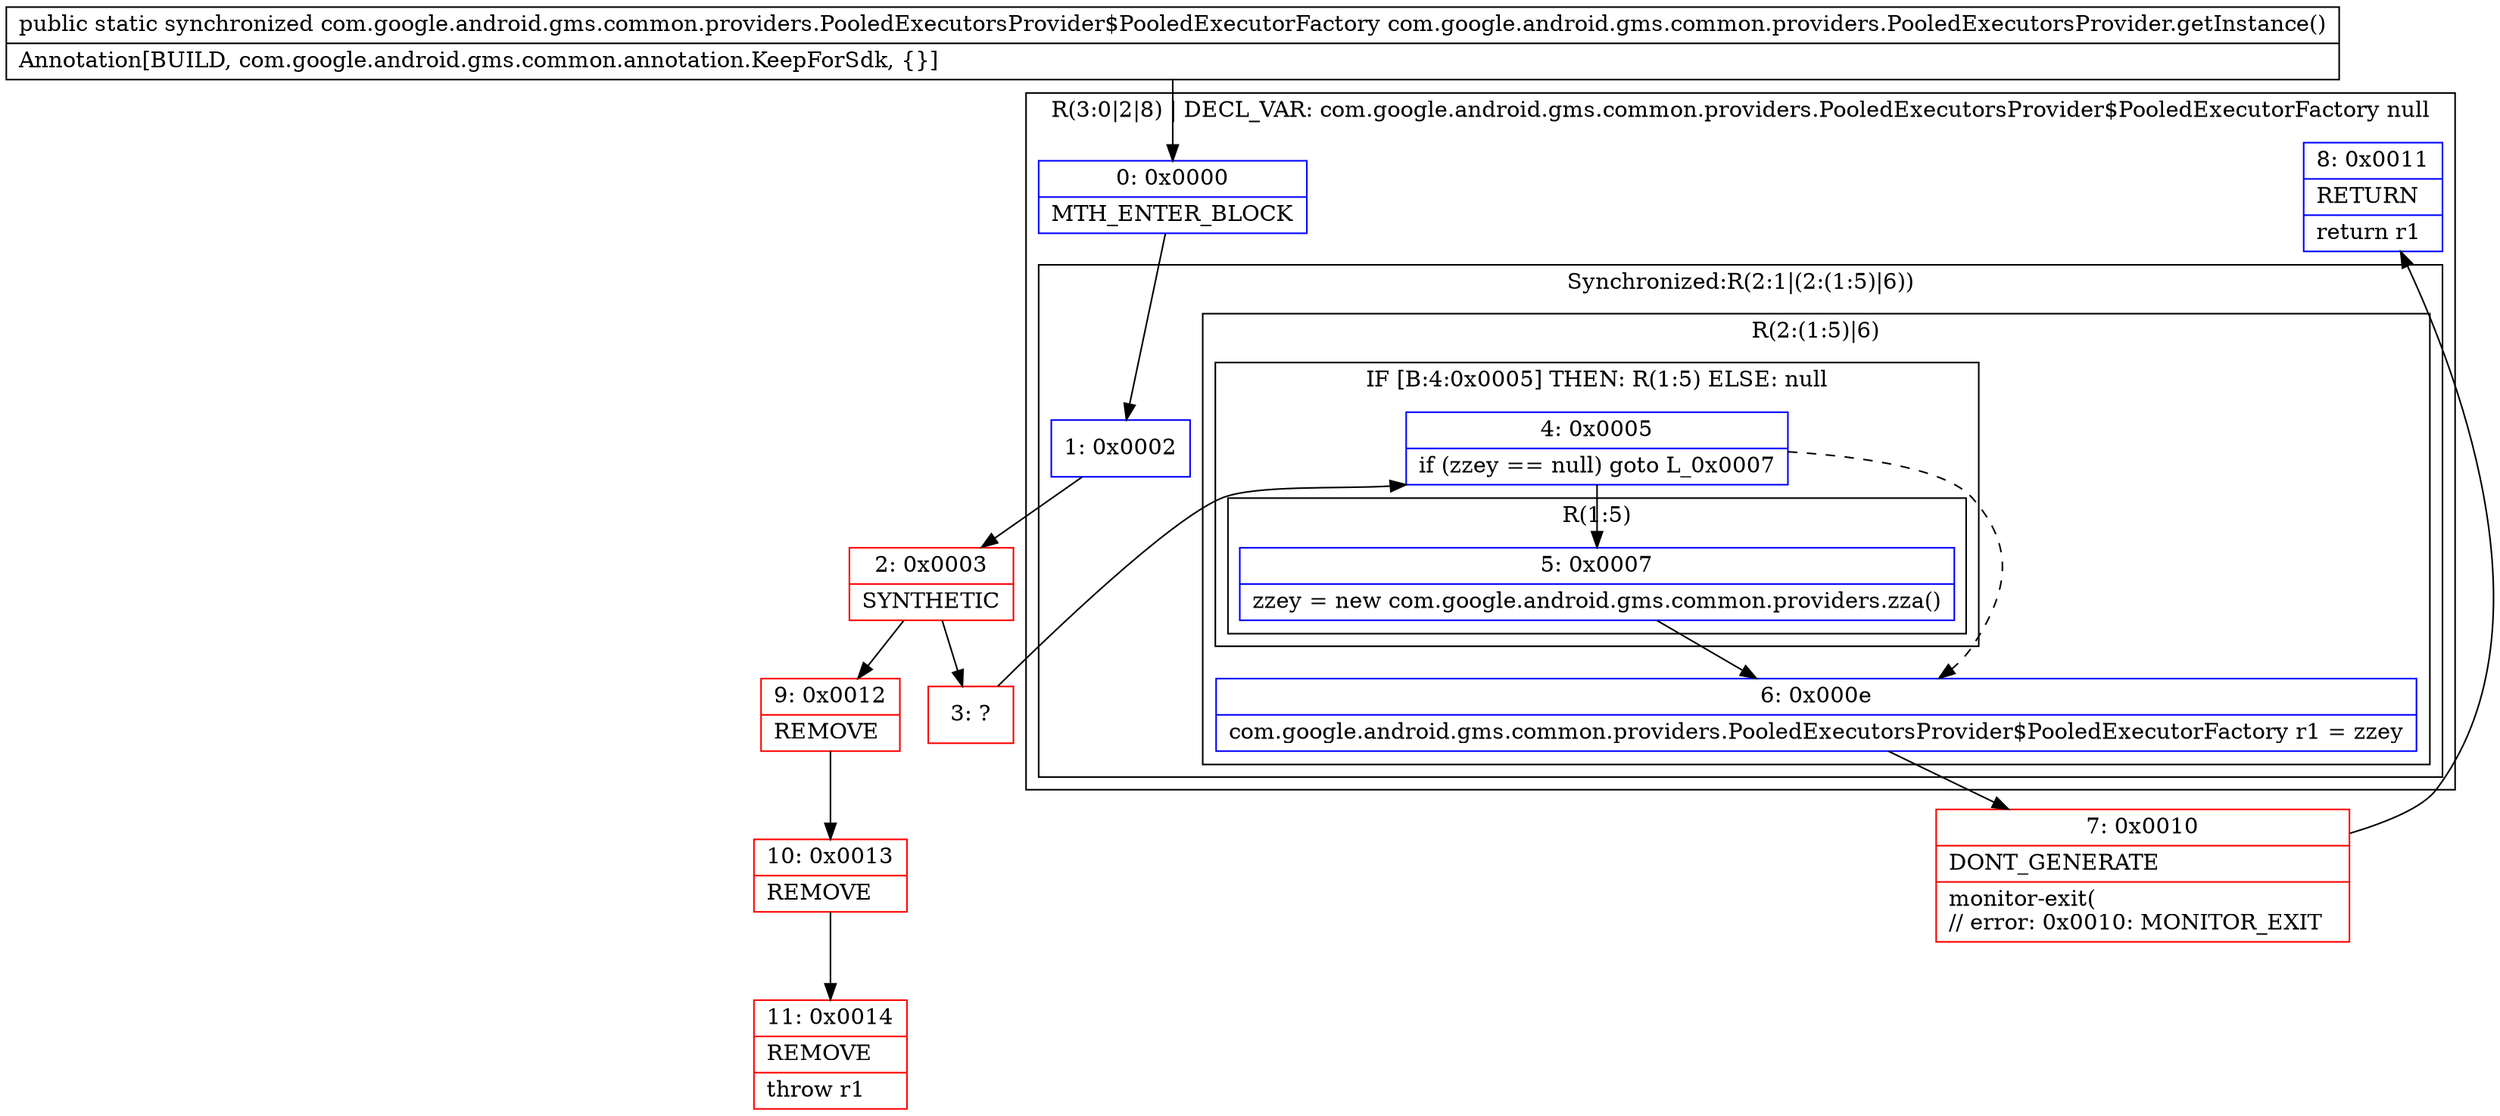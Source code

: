digraph "CFG forcom.google.android.gms.common.providers.PooledExecutorsProvider.getInstance()Lcom\/google\/android\/gms\/common\/providers\/PooledExecutorsProvider$PooledExecutorFactory;" {
subgraph cluster_Region_630612918 {
label = "R(3:0|2|8) | DECL_VAR: com.google.android.gms.common.providers.PooledExecutorsProvider$PooledExecutorFactory null\l";
node [shape=record,color=blue];
Node_0 [shape=record,label="{0\:\ 0x0000|MTH_ENTER_BLOCK\l}"];
subgraph cluster_SynchronizedRegion_1465827212 {
label = "Synchronized:R(2:1|(2:(1:5)|6))";
node [shape=record,color=blue];
Node_1 [shape=record,label="{1\:\ 0x0002}"];
subgraph cluster_Region_2085089473 {
label = "R(2:(1:5)|6)";
node [shape=record,color=blue];
subgraph cluster_IfRegion_350002270 {
label = "IF [B:4:0x0005] THEN: R(1:5) ELSE: null";
node [shape=record,color=blue];
Node_4 [shape=record,label="{4\:\ 0x0005|if (zzey == null) goto L_0x0007\l}"];
subgraph cluster_Region_37869216 {
label = "R(1:5)";
node [shape=record,color=blue];
Node_5 [shape=record,label="{5\:\ 0x0007|zzey = new com.google.android.gms.common.providers.zza()\l}"];
}
}
Node_6 [shape=record,label="{6\:\ 0x000e|com.google.android.gms.common.providers.PooledExecutorsProvider$PooledExecutorFactory r1 = zzey\l}"];
}
}
Node_8 [shape=record,label="{8\:\ 0x0011|RETURN\l|return r1\l}"];
}
Node_2 [shape=record,color=red,label="{2\:\ 0x0003|SYNTHETIC\l}"];
Node_3 [shape=record,color=red,label="{3\:\ ?}"];
Node_7 [shape=record,color=red,label="{7\:\ 0x0010|DONT_GENERATE\l|monitor\-exit(\l\/\/ error: 0x0010: MONITOR_EXIT  \l}"];
Node_9 [shape=record,color=red,label="{9\:\ 0x0012|REMOVE\l}"];
Node_10 [shape=record,color=red,label="{10\:\ 0x0013|REMOVE\l}"];
Node_11 [shape=record,color=red,label="{11\:\ 0x0014|REMOVE\l|throw r1\l}"];
MethodNode[shape=record,label="{public static synchronized com.google.android.gms.common.providers.PooledExecutorsProvider$PooledExecutorFactory com.google.android.gms.common.providers.PooledExecutorsProvider.getInstance()  | Annotation[BUILD, com.google.android.gms.common.annotation.KeepForSdk, \{\}]\l}"];
MethodNode -> Node_0;
Node_0 -> Node_1;
Node_1 -> Node_2;
Node_4 -> Node_5;
Node_4 -> Node_6[style=dashed];
Node_5 -> Node_6;
Node_6 -> Node_7;
Node_2 -> Node_3;
Node_2 -> Node_9;
Node_3 -> Node_4;
Node_7 -> Node_8;
Node_9 -> Node_10;
Node_10 -> Node_11;
}

